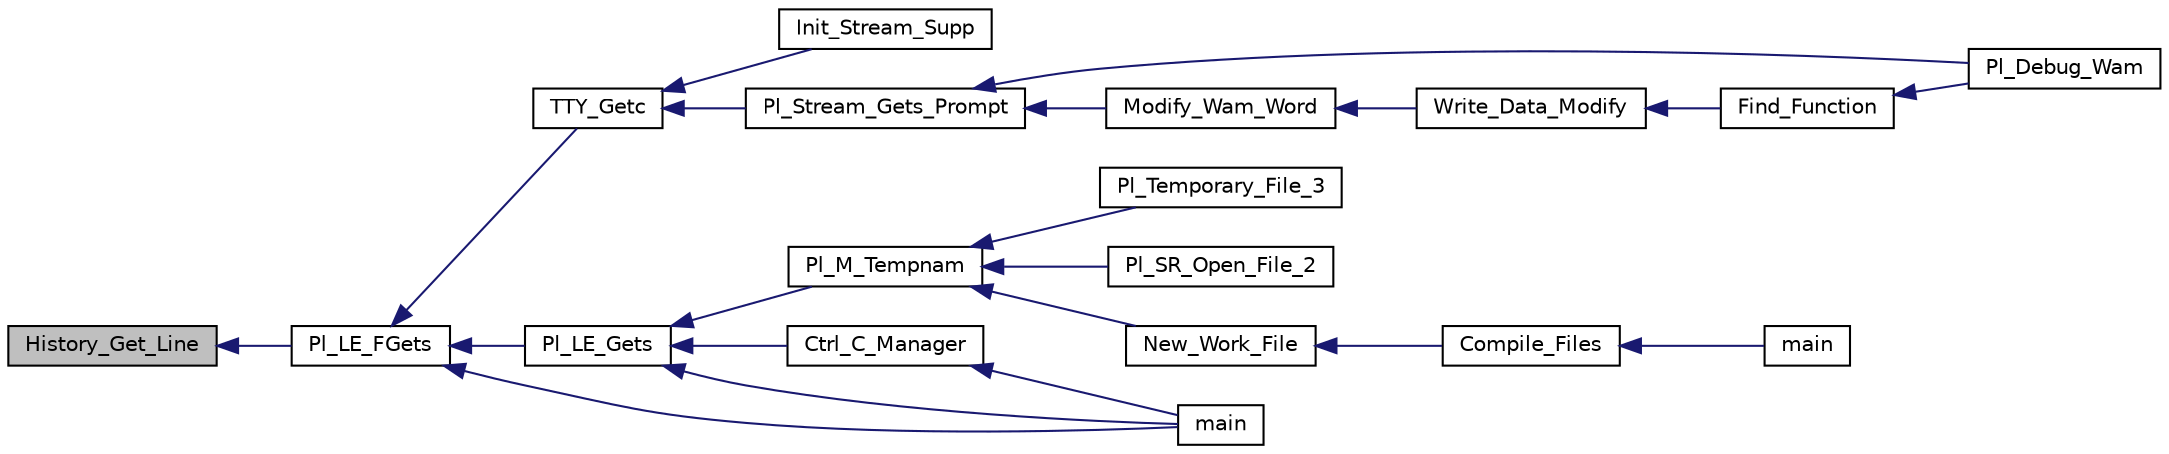 digraph "History_Get_Line"
{
  edge [fontname="Helvetica",fontsize="10",labelfontname="Helvetica",labelfontsize="10"];
  node [fontname="Helvetica",fontsize="10",shape=record];
  rankdir="LR";
  Node1 [label="History_Get_Line",height=0.2,width=0.4,color="black", fillcolor="grey75", style="filled", fontcolor="black"];
  Node1 -> Node2 [dir="back",color="midnightblue",fontsize="10",style="solid",fontname="Helvetica"];
  Node2 [label="Pl_LE_FGets",height=0.2,width=0.4,color="black", fillcolor="white", style="filled",URL="$linedit_8h.html#afc3f434a6c8f1502ac218732fbc625f5"];
  Node2 -> Node3 [dir="back",color="midnightblue",fontsize="10",style="solid",fontname="Helvetica"];
  Node3 [label="TTY_Getc",height=0.2,width=0.4,color="black", fillcolor="white", style="filled",URL="$stream__supp_8c.html#af724b584a512fb1443bbf02c4ae0d153"];
  Node3 -> Node4 [dir="back",color="midnightblue",fontsize="10",style="solid",fontname="Helvetica"];
  Node4 [label="Init_Stream_Supp",height=0.2,width=0.4,color="black", fillcolor="white", style="filled",URL="$stream__supp_8c.html#a46a2de744d0ab922af4d2edc06e1ac48"];
  Node3 -> Node5 [dir="back",color="midnightblue",fontsize="10",style="solid",fontname="Helvetica"];
  Node5 [label="Pl_Stream_Gets_Prompt",height=0.2,width=0.4,color="black", fillcolor="white", style="filled",URL="$stream__supp_8h.html#a2f93cffadbbe16ff8c57ac78497b9c14"];
  Node5 -> Node6 [dir="back",color="midnightblue",fontsize="10",style="solid",fontname="Helvetica"];
  Node6 [label="Pl_Debug_Wam",height=0.2,width=0.4,color="black", fillcolor="white", style="filled",URL="$debugger__c_8c.html#a11e816a7993314a8e53789bac9a67f53"];
  Node5 -> Node7 [dir="back",color="midnightblue",fontsize="10",style="solid",fontname="Helvetica"];
  Node7 [label="Modify_Wam_Word",height=0.2,width=0.4,color="black", fillcolor="white", style="filled",URL="$debugger__c_8c.html#a038a5ba206b2861a848c62b9ec060b65"];
  Node7 -> Node8 [dir="back",color="midnightblue",fontsize="10",style="solid",fontname="Helvetica"];
  Node8 [label="Write_Data_Modify",height=0.2,width=0.4,color="black", fillcolor="white", style="filled",URL="$debugger__c_8c.html#acf94b4468a0d9f4b6e103f388bb3cb63"];
  Node8 -> Node9 [dir="back",color="midnightblue",fontsize="10",style="solid",fontname="Helvetica"];
  Node9 [label="Find_Function",height=0.2,width=0.4,color="black", fillcolor="white", style="filled",URL="$debugger__c_8c.html#ae03520aa896def6dd036699b888bd0ef"];
  Node9 -> Node6 [dir="back",color="midnightblue",fontsize="10",style="solid",fontname="Helvetica"];
  Node2 -> Node10 [dir="back",color="midnightblue",fontsize="10",style="solid",fontname="Helvetica"];
  Node10 [label="Pl_LE_Gets",height=0.2,width=0.4,color="black", fillcolor="white", style="filled",URL="$linedit_8h.html#aaa0d7627c7e48ff6b19dea876609eaf5"];
  Node10 -> Node11 [dir="back",color="midnightblue",fontsize="10",style="solid",fontname="Helvetica"];
  Node11 [label="Pl_M_Tempnam",height=0.2,width=0.4,color="black", fillcolor="white", style="filled",URL="$machine1_8h.html#a7aa127682707f8916310f0f957ce96e9"];
  Node11 -> Node12 [dir="back",color="midnightblue",fontsize="10",style="solid",fontname="Helvetica"];
  Node12 [label="Pl_Temporary_File_3",height=0.2,width=0.4,color="black", fillcolor="white", style="filled",URL="$os__interf__c_8c.html#a6722c00cc235f3e4a851135bfa315052"];
  Node11 -> Node13 [dir="back",color="midnightblue",fontsize="10",style="solid",fontname="Helvetica"];
  Node13 [label="Pl_SR_Open_File_2",height=0.2,width=0.4,color="black", fillcolor="white", style="filled",URL="$src__rdr__c_8c.html#ae6f2889304119849adebc18b8d5a305e"];
  Node11 -> Node14 [dir="back",color="midnightblue",fontsize="10",style="solid",fontname="Helvetica"];
  Node14 [label="New_Work_File",height=0.2,width=0.4,color="black", fillcolor="white", style="filled",URL="$top__comp_8c.html#ad884a3c78eb6a18d668b910603246cae"];
  Node14 -> Node15 [dir="back",color="midnightblue",fontsize="10",style="solid",fontname="Helvetica"];
  Node15 [label="Compile_Files",height=0.2,width=0.4,color="black", fillcolor="white", style="filled",URL="$top__comp_8c.html#aa6e7332fd3a101bded89f75e707d3333"];
  Node15 -> Node16 [dir="back",color="midnightblue",fontsize="10",style="solid",fontname="Helvetica"];
  Node16 [label="main",height=0.2,width=0.4,color="black", fillcolor="white", style="filled",URL="$top__comp_8c.html#a0ddf1224851353fc92bfbff6f499fa97"];
  Node10 -> Node17 [dir="back",color="midnightblue",fontsize="10",style="solid",fontname="Helvetica"];
  Node17 [label="Ctrl_C_Manager",height=0.2,width=0.4,color="black", fillcolor="white", style="filled",URL="$test__linedit_8c.html#aff54f72a936c24930b5fee97f82033d5"];
  Node17 -> Node18 [dir="back",color="midnightblue",fontsize="10",style="solid",fontname="Helvetica"];
  Node18 [label="main",height=0.2,width=0.4,color="black", fillcolor="white", style="filled",URL="$test__linedit_8c.html#a0ddf1224851353fc92bfbff6f499fa97"];
  Node10 -> Node18 [dir="back",color="midnightblue",fontsize="10",style="solid",fontname="Helvetica"];
  Node2 -> Node18 [dir="back",color="midnightblue",fontsize="10",style="solid",fontname="Helvetica"];
}
